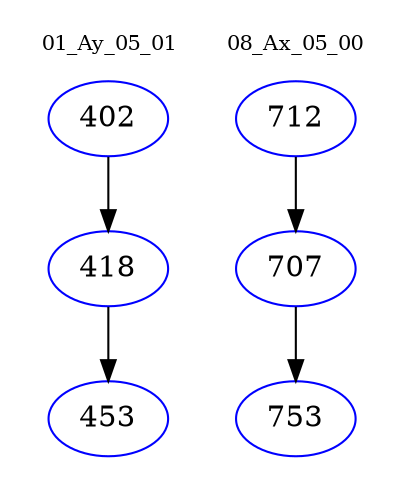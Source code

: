 digraph{
subgraph cluster_0 {
color = white
label = "01_Ay_05_01";
fontsize=10;
T0_402 [label="402", color="blue"]
T0_402 -> T0_418 [color="black"]
T0_418 [label="418", color="blue"]
T0_418 -> T0_453 [color="black"]
T0_453 [label="453", color="blue"]
}
subgraph cluster_1 {
color = white
label = "08_Ax_05_00";
fontsize=10;
T1_712 [label="712", color="blue"]
T1_712 -> T1_707 [color="black"]
T1_707 [label="707", color="blue"]
T1_707 -> T1_753 [color="black"]
T1_753 [label="753", color="blue"]
}
}
